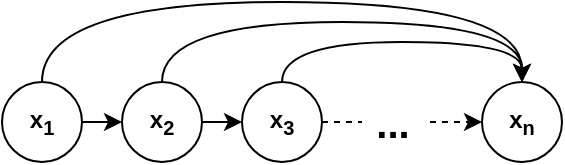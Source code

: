 <mxfile version="12.9.3" type="device"><diagram id="dQn1kzjgedU1vq9FUYbv" name="Page-1"><mxGraphModel dx="1086" dy="806" grid="1" gridSize="10" guides="1" tooltips="1" connect="1" arrows="1" fold="1" page="1" pageScale="1" pageWidth="850" pageHeight="1100" math="0" shadow="0"><root><mxCell id="0"/><mxCell id="1" parent="0"/><mxCell id="_9Wm8c71wGKg9PJGn2zX-9" style="edgeStyle=orthogonalEdgeStyle;rounded=0;orthogonalLoop=1;jettySize=auto;html=1;exitX=0.5;exitY=0;exitDx=0;exitDy=0;entryX=0.5;entryY=0;entryDx=0;entryDy=0;curved=1;" edge="1" parent="1" source="_9Wm8c71wGKg9PJGn2zX-1" target="_9Wm8c71wGKg9PJGn2zX-4"><mxGeometry relative="1" as="geometry"><Array as="points"><mxPoint x="180" y="200"/><mxPoint x="420" y="200"/></Array></mxGeometry></mxCell><mxCell id="_9Wm8c71wGKg9PJGn2zX-10" style="edgeStyle=orthogonalEdgeStyle;rounded=0;orthogonalLoop=1;jettySize=auto;html=1;exitX=1;exitY=0.5;exitDx=0;exitDy=0;entryX=0;entryY=0.5;entryDx=0;entryDy=0;" edge="1" parent="1" source="_9Wm8c71wGKg9PJGn2zX-1" target="_9Wm8c71wGKg9PJGn2zX-2"><mxGeometry relative="1" as="geometry"/></mxCell><mxCell id="_9Wm8c71wGKg9PJGn2zX-1" value="&lt;b&gt;x&lt;sub&gt;1&lt;/sub&gt;&lt;/b&gt;" style="ellipse;whiteSpace=wrap;html=1;aspect=fixed;" vertex="1" parent="1"><mxGeometry x="160" y="240" width="40" height="40" as="geometry"/></mxCell><mxCell id="_9Wm8c71wGKg9PJGn2zX-8" style="edgeStyle=orthogonalEdgeStyle;rounded=0;orthogonalLoop=1;jettySize=auto;html=1;exitX=0.5;exitY=0;exitDx=0;exitDy=0;entryX=0.5;entryY=0;entryDx=0;entryDy=0;curved=1;" edge="1" parent="1" source="_9Wm8c71wGKg9PJGn2zX-2" target="_9Wm8c71wGKg9PJGn2zX-4"><mxGeometry relative="1" as="geometry"><Array as="points"><mxPoint x="240" y="210"/><mxPoint x="420" y="210"/></Array></mxGeometry></mxCell><mxCell id="_9Wm8c71wGKg9PJGn2zX-11" style="edgeStyle=orthogonalEdgeStyle;rounded=0;orthogonalLoop=1;jettySize=auto;html=1;exitX=1;exitY=0.5;exitDx=0;exitDy=0;entryX=0;entryY=0.5;entryDx=0;entryDy=0;" edge="1" parent="1" source="_9Wm8c71wGKg9PJGn2zX-2" target="_9Wm8c71wGKg9PJGn2zX-3"><mxGeometry relative="1" as="geometry"/></mxCell><mxCell id="_9Wm8c71wGKg9PJGn2zX-2" value="&lt;b&gt;x&lt;sub&gt;2&lt;/sub&gt;&lt;/b&gt;" style="ellipse;whiteSpace=wrap;html=1;aspect=fixed;" vertex="1" parent="1"><mxGeometry x="220" y="240" width="40" height="40" as="geometry"/></mxCell><mxCell id="_9Wm8c71wGKg9PJGn2zX-7" style="edgeStyle=orthogonalEdgeStyle;rounded=0;orthogonalLoop=1;jettySize=auto;html=1;exitX=0.5;exitY=0;exitDx=0;exitDy=0;entryX=0.5;entryY=0;entryDx=0;entryDy=0;curved=1;" edge="1" parent="1" source="_9Wm8c71wGKg9PJGn2zX-3" target="_9Wm8c71wGKg9PJGn2zX-4"><mxGeometry relative="1" as="geometry"><Array as="points"><mxPoint x="300" y="220"/><mxPoint x="420" y="220"/></Array></mxGeometry></mxCell><mxCell id="_9Wm8c71wGKg9PJGn2zX-3" value="&lt;b&gt;x&lt;sub&gt;3&lt;/sub&gt;&lt;/b&gt;" style="ellipse;whiteSpace=wrap;html=1;aspect=fixed;" vertex="1" parent="1"><mxGeometry x="280" y="240" width="40" height="40" as="geometry"/></mxCell><mxCell id="_9Wm8c71wGKg9PJGn2zX-4" value="&lt;b&gt;x&lt;sub&gt;n&lt;/sub&gt;&lt;/b&gt;" style="ellipse;whiteSpace=wrap;html=1;aspect=fixed;" vertex="1" parent="1"><mxGeometry x="400" y="240" width="40" height="40" as="geometry"/></mxCell><mxCell id="_9Wm8c71wGKg9PJGn2zX-5" value="&lt;b&gt;&lt;font style=&quot;font-size: 20px&quot;&gt;...&lt;/font&gt;&lt;/b&gt;" style="text;html=1;align=center;verticalAlign=middle;resizable=0;points=[];autosize=1;" vertex="1" parent="1"><mxGeometry x="340" y="250" width="30" height="20" as="geometry"/></mxCell><mxCell id="_9Wm8c71wGKg9PJGn2zX-12" value="" style="endArrow=none;dashed=1;html=1;exitX=1;exitY=0.5;exitDx=0;exitDy=0;" edge="1" parent="1" source="_9Wm8c71wGKg9PJGn2zX-3" target="_9Wm8c71wGKg9PJGn2zX-5"><mxGeometry width="50" height="50" relative="1" as="geometry"><mxPoint x="400" y="440" as="sourcePoint"/><mxPoint x="340" y="262" as="targetPoint"/></mxGeometry></mxCell><mxCell id="_9Wm8c71wGKg9PJGn2zX-13" value="" style="endArrow=classic;dashed=1;html=1;exitX=1.133;exitY=0.5;exitDx=0;exitDy=0;exitPerimeter=0;entryX=0;entryY=0.5;entryDx=0;entryDy=0;endFill=1;" edge="1" parent="1" source="_9Wm8c71wGKg9PJGn2zX-5" target="_9Wm8c71wGKg9PJGn2zX-4"><mxGeometry width="50" height="50" relative="1" as="geometry"><mxPoint x="400" y="440" as="sourcePoint"/><mxPoint x="450" y="390" as="targetPoint"/></mxGeometry></mxCell></root></mxGraphModel></diagram></mxfile>